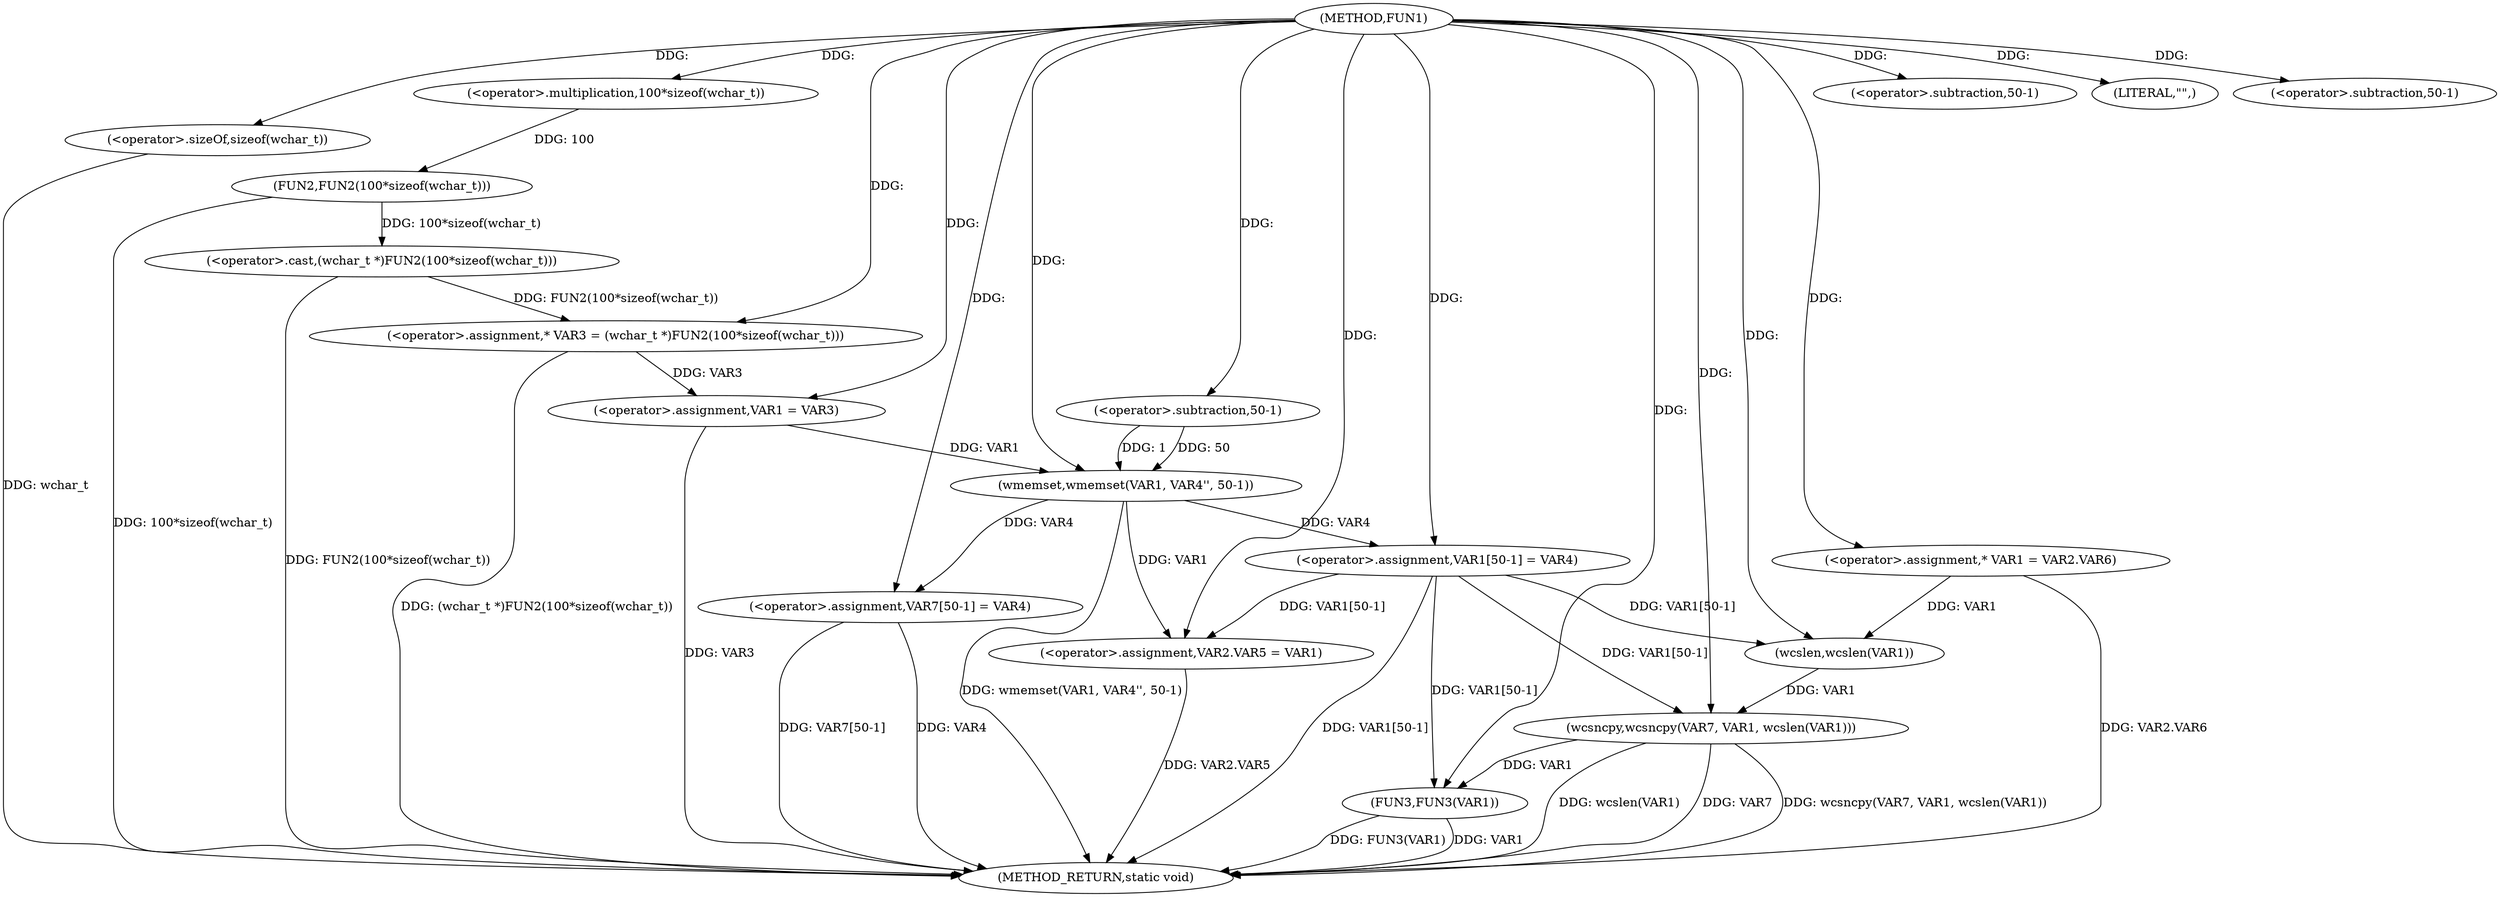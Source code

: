 digraph FUN1 {  
"1000100" [label = "(METHOD,FUN1)" ]
"1000158" [label = "(METHOD_RETURN,static void)" ]
"1000105" [label = "(<operator>.assignment,* VAR3 = (wchar_t *)FUN2(100*sizeof(wchar_t)))" ]
"1000107" [label = "(<operator>.cast,(wchar_t *)FUN2(100*sizeof(wchar_t)))" ]
"1000109" [label = "(FUN2,FUN2(100*sizeof(wchar_t)))" ]
"1000110" [label = "(<operator>.multiplication,100*sizeof(wchar_t))" ]
"1000112" [label = "(<operator>.sizeOf,sizeof(wchar_t))" ]
"1000114" [label = "(<operator>.assignment,VAR1 = VAR3)" ]
"1000117" [label = "(wmemset,wmemset(VAR1, VAR4'', 50-1))" ]
"1000120" [label = "(<operator>.subtraction,50-1)" ]
"1000123" [label = "(<operator>.assignment,VAR1[50-1] = VAR4)" ]
"1000126" [label = "(<operator>.subtraction,50-1)" ]
"1000130" [label = "(<operator>.assignment,VAR2.VAR5 = VAR1)" ]
"1000137" [label = "(<operator>.assignment,* VAR1 = VAR2.VAR6)" ]
"1000143" [label = "(LITERAL,\"\",)" ]
"1000144" [label = "(wcsncpy,wcsncpy(VAR7, VAR1, wcslen(VAR1)))" ]
"1000147" [label = "(wcslen,wcslen(VAR1))" ]
"1000149" [label = "(<operator>.assignment,VAR7[50-1] = VAR4)" ]
"1000152" [label = "(<operator>.subtraction,50-1)" ]
"1000156" [label = "(FUN3,FUN3(VAR1))" ]
  "1000117" -> "1000158"  [ label = "DDG: wmemset(VAR1, VAR4'', 50-1)"] 
  "1000105" -> "1000158"  [ label = "DDG: (wchar_t *)FUN2(100*sizeof(wchar_t))"] 
  "1000156" -> "1000158"  [ label = "DDG: VAR1"] 
  "1000144" -> "1000158"  [ label = "DDG: VAR7"] 
  "1000149" -> "1000158"  [ label = "DDG: VAR7[50-1]"] 
  "1000156" -> "1000158"  [ label = "DDG: FUN3(VAR1)"] 
  "1000137" -> "1000158"  [ label = "DDG: VAR2.VAR6"] 
  "1000149" -> "1000158"  [ label = "DDG: VAR4"] 
  "1000144" -> "1000158"  [ label = "DDG: wcsncpy(VAR7, VAR1, wcslen(VAR1))"] 
  "1000112" -> "1000158"  [ label = "DDG: wchar_t"] 
  "1000109" -> "1000158"  [ label = "DDG: 100*sizeof(wchar_t)"] 
  "1000144" -> "1000158"  [ label = "DDG: wcslen(VAR1)"] 
  "1000114" -> "1000158"  [ label = "DDG: VAR3"] 
  "1000107" -> "1000158"  [ label = "DDG: FUN2(100*sizeof(wchar_t))"] 
  "1000130" -> "1000158"  [ label = "DDG: VAR2.VAR5"] 
  "1000123" -> "1000158"  [ label = "DDG: VAR1[50-1]"] 
  "1000107" -> "1000105"  [ label = "DDG: FUN2(100*sizeof(wchar_t))"] 
  "1000100" -> "1000105"  [ label = "DDG: "] 
  "1000109" -> "1000107"  [ label = "DDG: 100*sizeof(wchar_t)"] 
  "1000110" -> "1000109"  [ label = "DDG: 100"] 
  "1000100" -> "1000110"  [ label = "DDG: "] 
  "1000100" -> "1000112"  [ label = "DDG: "] 
  "1000105" -> "1000114"  [ label = "DDG: VAR3"] 
  "1000100" -> "1000114"  [ label = "DDG: "] 
  "1000114" -> "1000117"  [ label = "DDG: VAR1"] 
  "1000100" -> "1000117"  [ label = "DDG: "] 
  "1000120" -> "1000117"  [ label = "DDG: 50"] 
  "1000120" -> "1000117"  [ label = "DDG: 1"] 
  "1000100" -> "1000120"  [ label = "DDG: "] 
  "1000117" -> "1000123"  [ label = "DDG: VAR4"] 
  "1000100" -> "1000123"  [ label = "DDG: "] 
  "1000100" -> "1000126"  [ label = "DDG: "] 
  "1000117" -> "1000130"  [ label = "DDG: VAR1"] 
  "1000123" -> "1000130"  [ label = "DDG: VAR1[50-1]"] 
  "1000100" -> "1000130"  [ label = "DDG: "] 
  "1000100" -> "1000137"  [ label = "DDG: "] 
  "1000100" -> "1000143"  [ label = "DDG: "] 
  "1000100" -> "1000144"  [ label = "DDG: "] 
  "1000147" -> "1000144"  [ label = "DDG: VAR1"] 
  "1000123" -> "1000144"  [ label = "DDG: VAR1[50-1]"] 
  "1000137" -> "1000147"  [ label = "DDG: VAR1"] 
  "1000123" -> "1000147"  [ label = "DDG: VAR1[50-1]"] 
  "1000100" -> "1000147"  [ label = "DDG: "] 
  "1000100" -> "1000149"  [ label = "DDG: "] 
  "1000117" -> "1000149"  [ label = "DDG: VAR4"] 
  "1000100" -> "1000152"  [ label = "DDG: "] 
  "1000144" -> "1000156"  [ label = "DDG: VAR1"] 
  "1000123" -> "1000156"  [ label = "DDG: VAR1[50-1]"] 
  "1000100" -> "1000156"  [ label = "DDG: "] 
}
